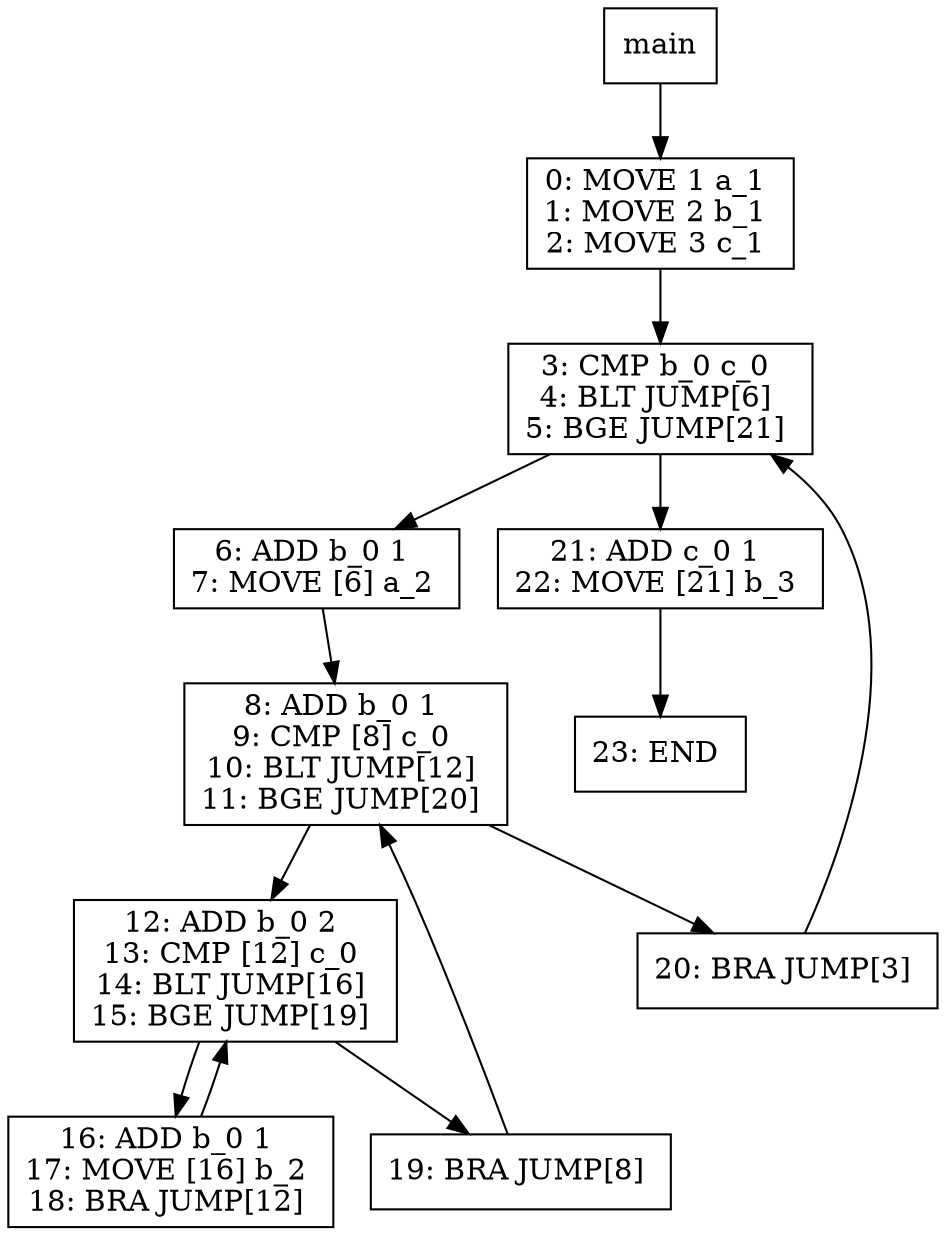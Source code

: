 digraph test022 {
node [shape=box]
1[label="main"]
1 -> 3
3[label="0: MOVE 1 a_1 
1: MOVE 2 b_1 
2: MOVE 3 c_1 
"]
3 -> 6
6[label="3: CMP b_0 c_0 
4: BLT JUMP[6] 
5: BGE JUMP[21] 
"]
6 -> 8
8[label="6: ADD b_0 1 
7: MOVE [6] a_2 
"]
8 -> 9
9[label="8: ADD b_0 1 
9: CMP [8] c_0 
10: BLT JUMP[12] 
11: BGE JUMP[20] 
"]
9 -> 11
11[label="12: ADD b_0 2 
13: CMP [12] c_0 
14: BLT JUMP[16] 
15: BGE JUMP[19] 
"]
11 -> 13
13[label="16: ADD b_0 1 
17: MOVE [16] b_2 
18: BRA JUMP[12] 
"]
13 -> 11
11 -> 12
12[label="19: BRA JUMP[8] 
"]
12 -> 9
9 -> 10
10[label="20: BRA JUMP[3] 
"]
10 -> 6
6 -> 7
7[label="21: ADD c_0 1 
22: MOVE [21] b_3 
"]
7 -> 15
15[label="23: END 
"]
}
